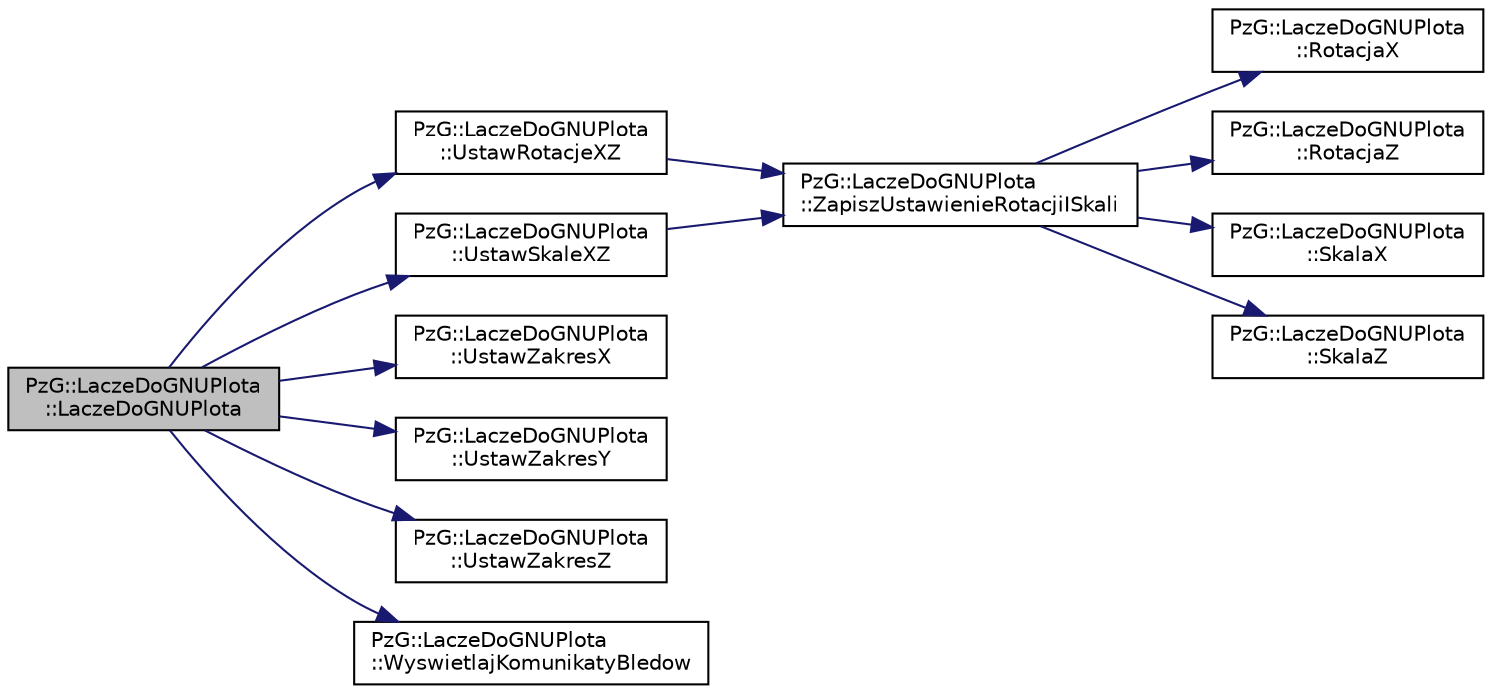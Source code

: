 digraph "PzG::LaczeDoGNUPlota::LaczeDoGNUPlota"
{
 // LATEX_PDF_SIZE
  edge [fontname="Helvetica",fontsize="10",labelfontname="Helvetica",labelfontsize="10"];
  node [fontname="Helvetica",fontsize="10",shape=record];
  rankdir="LR";
  Node1 [label="PzG::LaczeDoGNUPlota\l::LaczeDoGNUPlota",height=0.2,width=0.4,color="black", fillcolor="grey75", style="filled", fontcolor="black",tooltip=" "];
  Node1 -> Node2 [color="midnightblue",fontsize="10",style="solid",fontname="Helvetica"];
  Node2 [label="PzG::LaczeDoGNUPlota\l::UstawRotacjeXZ",height=0.2,width=0.4,color="black", fillcolor="white", style="filled",URL="$class_pz_g_1_1_lacze_do_g_n_u_plota.html#ac48fed259e4ebf93072e3111264c9433",tooltip="Ustawia rotację wokół osi OX i OZ."];
  Node2 -> Node3 [color="midnightblue",fontsize="10",style="solid",fontname="Helvetica"];
  Node3 [label="PzG::LaczeDoGNUPlota\l::ZapiszUstawienieRotacjiISkali",height=0.2,width=0.4,color="black", fillcolor="white", style="filled",URL="$class_pz_g_1_1_lacze_do_g_n_u_plota.html#aa92b463e8cbae31b50dd797a4183bce8",tooltip="Tworzy polecenie ustawiające punkt obserwacji."];
  Node3 -> Node4 [color="midnightblue",fontsize="10",style="solid",fontname="Helvetica"];
  Node4 [label="PzG::LaczeDoGNUPlota\l::RotacjaX",height=0.2,width=0.4,color="black", fillcolor="white", style="filled",URL="$class_pz_g_1_1_lacze_do_g_n_u_plota.html#addf0b844f626f3f5220de70efcbbdbb3",tooltip="Wartość kąta rotacji względem osi OX."];
  Node3 -> Node5 [color="midnightblue",fontsize="10",style="solid",fontname="Helvetica"];
  Node5 [label="PzG::LaczeDoGNUPlota\l::RotacjaZ",height=0.2,width=0.4,color="black", fillcolor="white", style="filled",URL="$class_pz_g_1_1_lacze_do_g_n_u_plota.html#a9dac73754fab10644b287756003e9c79",tooltip="Wartość kąta rotacji względem osi OZ."];
  Node3 -> Node6 [color="midnightblue",fontsize="10",style="solid",fontname="Helvetica"];
  Node6 [label="PzG::LaczeDoGNUPlota\l::SkalaX",height=0.2,width=0.4,color="black", fillcolor="white", style="filled",URL="$class_pz_g_1_1_lacze_do_g_n_u_plota.html#a4b1eb252fd785a5aeff938e7b2dce2b1",tooltip="Udostępnia skalę dla osi OX."];
  Node3 -> Node7 [color="midnightblue",fontsize="10",style="solid",fontname="Helvetica"];
  Node7 [label="PzG::LaczeDoGNUPlota\l::SkalaZ",height=0.2,width=0.4,color="black", fillcolor="white", style="filled",URL="$class_pz_g_1_1_lacze_do_g_n_u_plota.html#a44f922ccbc508d6cd7809c669238dae3",tooltip="Udostępnia skalę dla osi OZ."];
  Node1 -> Node8 [color="midnightblue",fontsize="10",style="solid",fontname="Helvetica"];
  Node8 [label="PzG::LaczeDoGNUPlota\l::UstawSkaleXZ",height=0.2,width=0.4,color="black", fillcolor="white", style="filled",URL="$class_pz_g_1_1_lacze_do_g_n_u_plota.html#a4308151b54e105d302803146a3238699",tooltip="Zadaje skalę wzdłuż osi OX i OZ."];
  Node8 -> Node3 [color="midnightblue",fontsize="10",style="solid",fontname="Helvetica"];
  Node1 -> Node9 [color="midnightblue",fontsize="10",style="solid",fontname="Helvetica"];
  Node9 [label="PzG::LaczeDoGNUPlota\l::UstawZakresX",height=0.2,width=0.4,color="black", fillcolor="white", style="filled",URL="$class_pz_g_1_1_lacze_do_g_n_u_plota.html#a9c91987dfc869d6fcea96205c581daef",tooltip="Ustawia zakres osi OX."];
  Node1 -> Node10 [color="midnightblue",fontsize="10",style="solid",fontname="Helvetica"];
  Node10 [label="PzG::LaczeDoGNUPlota\l::UstawZakresY",height=0.2,width=0.4,color="black", fillcolor="white", style="filled",URL="$class_pz_g_1_1_lacze_do_g_n_u_plota.html#a54c6e9cf9ab2eae479451fd953c2717c",tooltip="Ustawia zakres osi OY."];
  Node1 -> Node11 [color="midnightblue",fontsize="10",style="solid",fontname="Helvetica"];
  Node11 [label="PzG::LaczeDoGNUPlota\l::UstawZakresZ",height=0.2,width=0.4,color="black", fillcolor="white", style="filled",URL="$class_pz_g_1_1_lacze_do_g_n_u_plota.html#a1dbbb2b86fb13b8632e6bad9df2a82e3",tooltip="Ustawia zakres osi OZ."];
  Node1 -> Node12 [color="midnightblue",fontsize="10",style="solid",fontname="Helvetica"];
  Node12 [label="PzG::LaczeDoGNUPlota\l::WyswietlajKomunikatyBledow",height=0.2,width=0.4,color="black", fillcolor="white", style="filled",URL="$class_pz_g_1_1_lacze_do_g_n_u_plota.html#a409f4f4ba52b2b246d5695daef12167d",tooltip="Zezwala lub zabrania wyświetlania komunikatów."];
}
